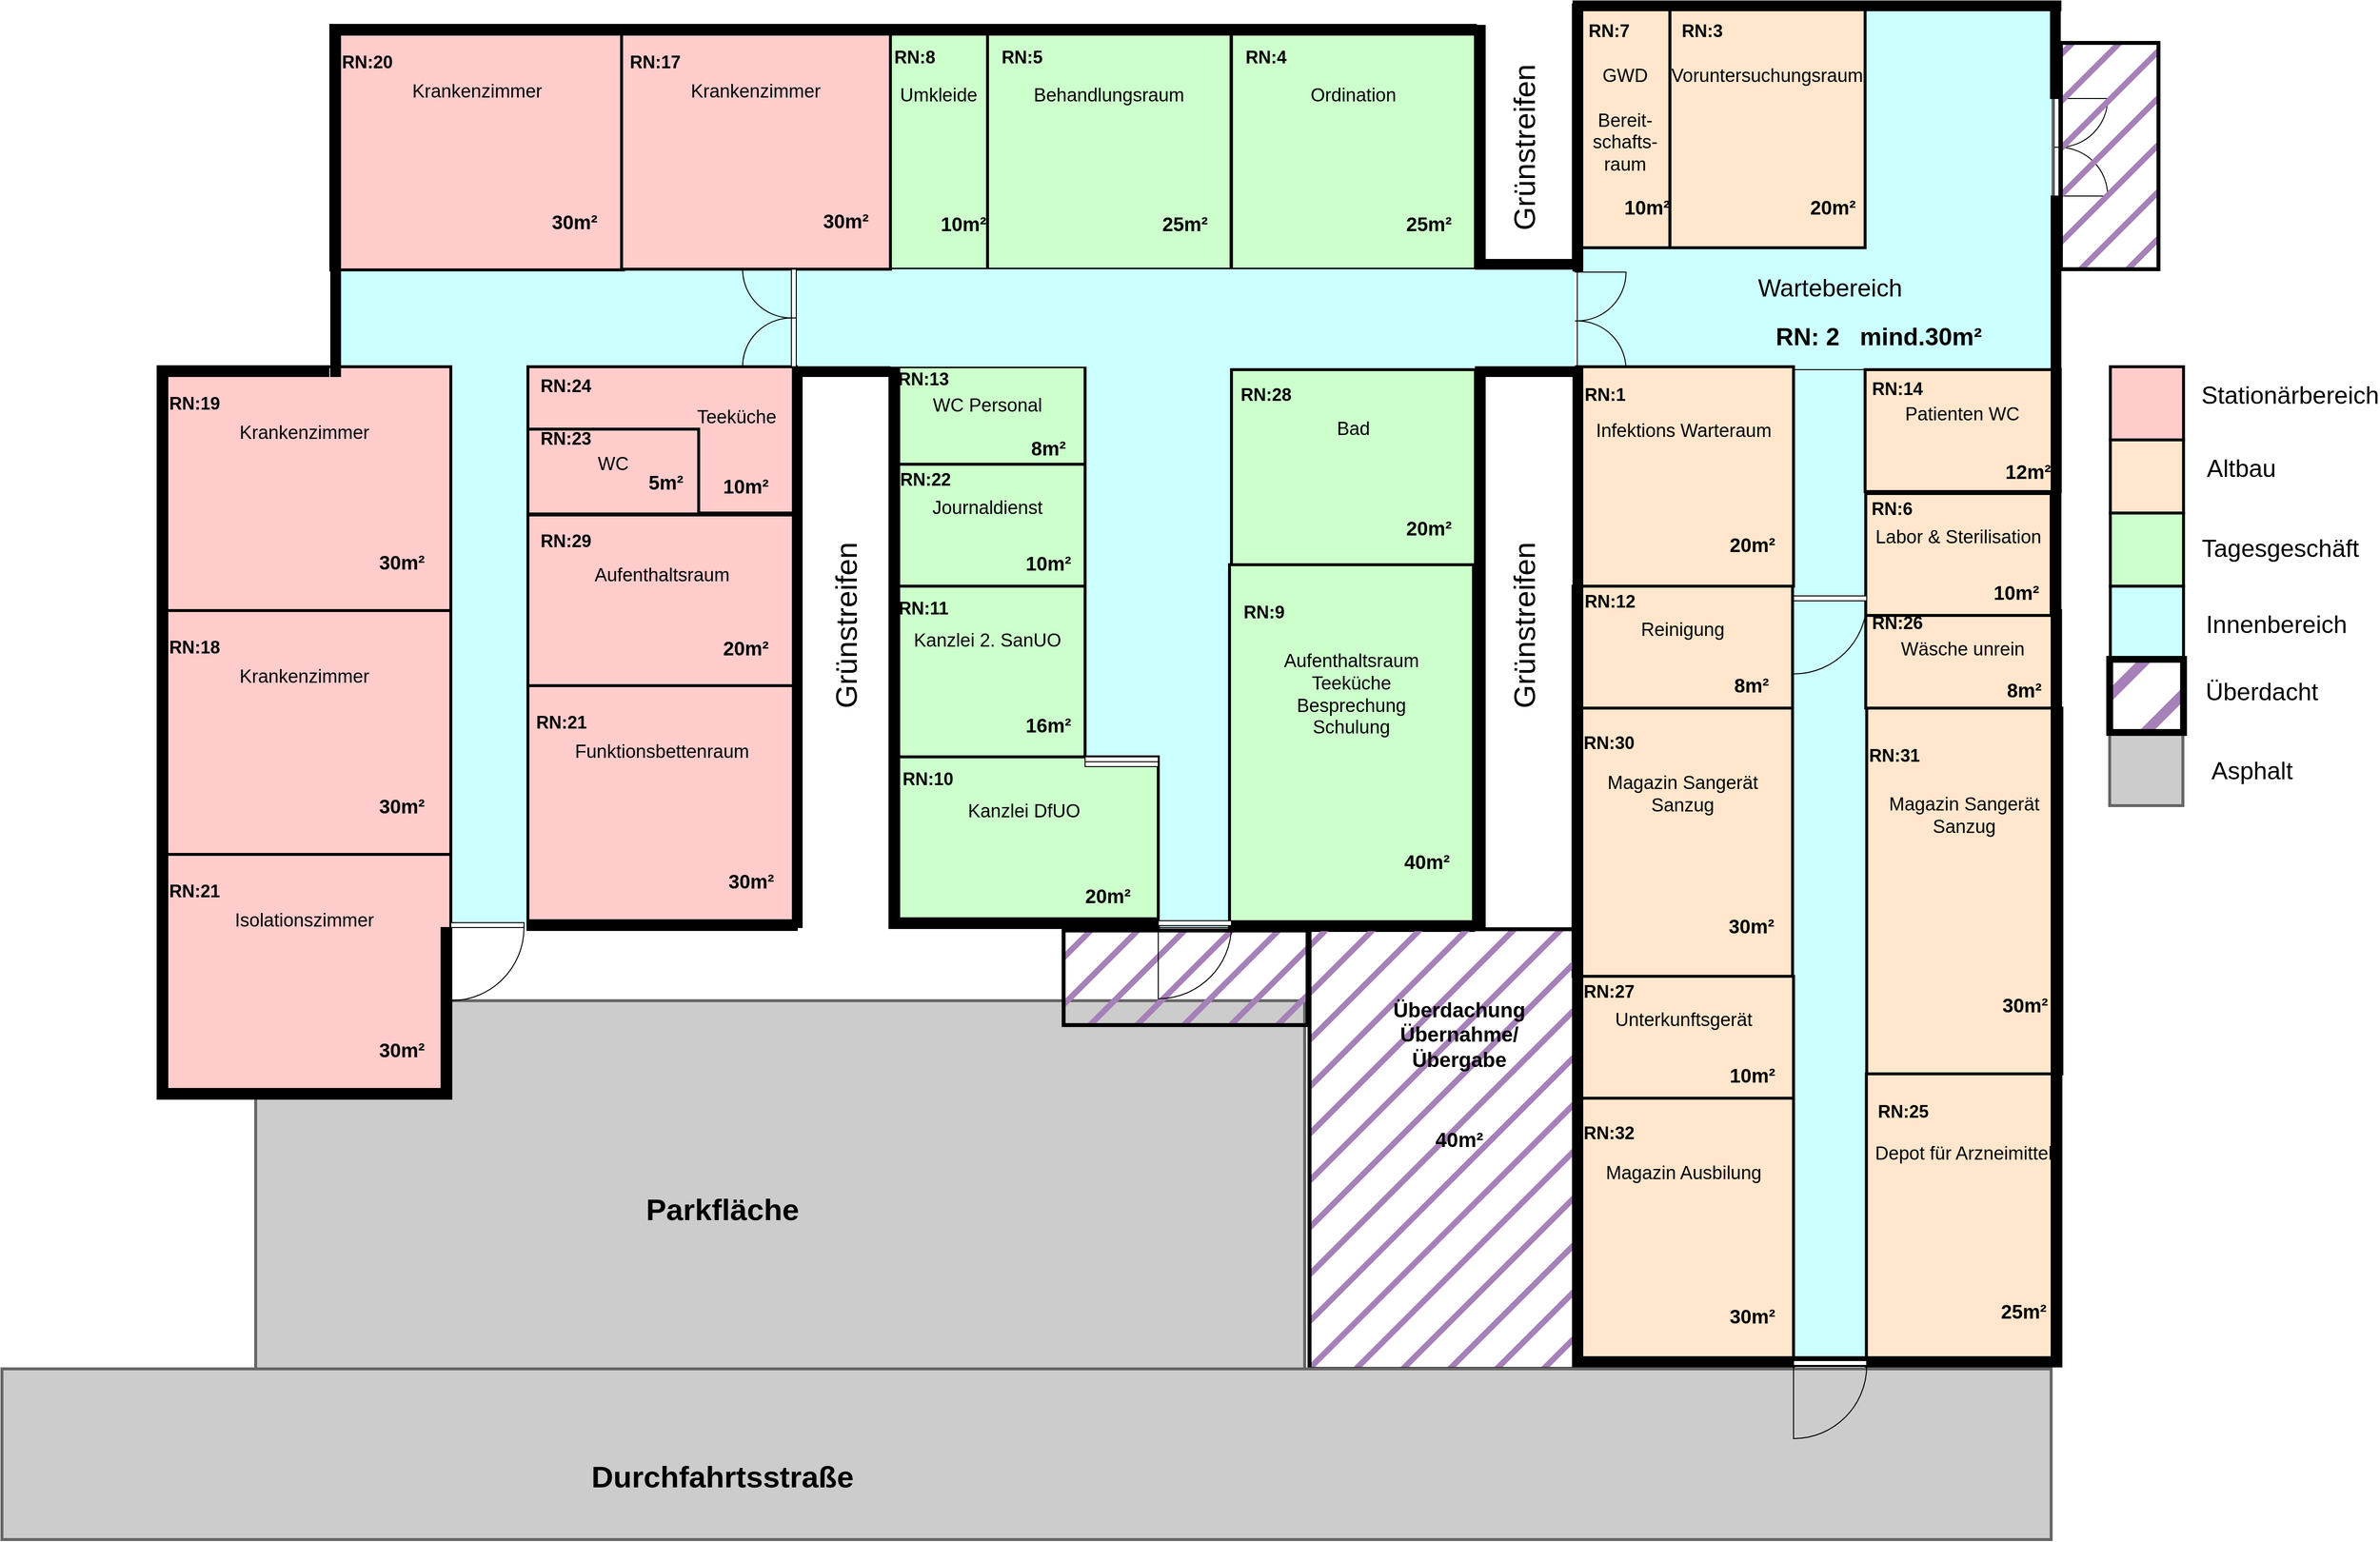 <mxfile version="20.5.3" type="github">
  <diagram name="Page-1" id="38b20595-45e3-9b7f-d5ca-b57f44c5b66d">
    <mxGraphModel dx="6863" dy="3057" grid="1" gridSize="25" guides="1" tooltips="1" connect="1" arrows="1" fold="1" page="1" pageScale="1" pageWidth="1654" pageHeight="1169" math="0" shadow="0">
      <root>
        <mxCell id="0" />
        <mxCell id="1" parent="0" />
        <mxCell id="mDWxeIjekYNaCKePWrCF-5" value="" style="rounded=0;whiteSpace=wrap;html=1;fillColor=#CCFFFF;" vertex="1" parent="1">
          <mxGeometry x="-1298" y="-75" width="600" height="925" as="geometry" />
        </mxCell>
        <mxCell id="mDWxeIjekYNaCKePWrCF-4" value="" style="rounded=0;whiteSpace=wrap;html=1;fillColor=#CCFFFF;strokeColor=none;" vertex="1" parent="1">
          <mxGeometry x="-1873" y="-75" width="473" height="925" as="geometry" />
        </mxCell>
        <mxCell id="mDWxeIjekYNaCKePWrCF-3" value="" style="rounded=0;whiteSpace=wrap;html=1;fillColor=#CCFFFF;strokeColor=none;" vertex="1" parent="1">
          <mxGeometry x="-599" y="275" width="500" height="1020.46" as="geometry" />
        </mxCell>
        <mxCell id="RjAbN3yXcOrOpelT3g5U-35" value="" style="group" parent="1" vertex="1" connectable="0">
          <mxGeometry x="-600.66" y="-97" width="500" height="375" as="geometry" />
        </mxCell>
        <mxCell id="kaSYq1DVyaRBqUA8F0u4-3" value="" style="group" parent="RjAbN3yXcOrOpelT3g5U-35" vertex="1" connectable="0">
          <mxGeometry width="492" height="375" as="geometry" />
        </mxCell>
        <mxCell id="RjAbN3yXcOrOpelT3g5U-33" value="" style="rounded=0;whiteSpace=wrap;html=1;fillStyle=solid;fillColor=#CCFFFF;gradientColor=none;" parent="kaSYq1DVyaRBqUA8F0u4-3" vertex="1">
          <mxGeometry width="492" height="375" as="geometry" />
        </mxCell>
        <mxCell id="RjAbN3yXcOrOpelT3g5U-34" value="Wartebereich" style="text;html=1;strokeColor=none;fillColor=none;align=center;verticalAlign=middle;whiteSpace=wrap;rounded=0;fillStyle=solid;fontSize=25;" parent="kaSYq1DVyaRBqUA8F0u4-3" vertex="1">
          <mxGeometry x="142.66" y="275" width="242.66" height="30" as="geometry" />
        </mxCell>
        <mxCell id="kaSYq1DVyaRBqUA8F0u4-2" value="RN: 2&amp;nbsp;&amp;nbsp; mind.30m²" style="text;html=1;strokeColor=none;fillColor=none;align=center;verticalAlign=middle;whiteSpace=wrap;rounded=0;fillStyle=solid;fontSize=25;fontStyle=1" parent="kaSYq1DVyaRBqUA8F0u4-3" vertex="1">
          <mxGeometry x="192.66" y="325" width="242.66" height="30" as="geometry" />
        </mxCell>
        <mxCell id="kaSYq1DVyaRBqUA8F0u4-20" value="" style="group" parent="kaSYq1DVyaRBqUA8F0u4-3" vertex="1" connectable="0">
          <mxGeometry x="7.34" width="92.66" height="250" as="geometry" />
        </mxCell>
        <mxCell id="m7lqvvpAXxHi6y3gCFo6-2" value="" style="rounded=0;whiteSpace=wrap;html=1;fillStyle=auto;strokeWidth=3;fillColor=#ffe6cc;strokeColor=#030303;container=0;" parent="kaSYq1DVyaRBqUA8F0u4-20" vertex="1">
          <mxGeometry width="92.66" height="250" as="geometry" />
        </mxCell>
        <mxCell id="RjAbN3yXcOrOpelT3g5U-36" value="" style="group" parent="kaSYq1DVyaRBqUA8F0u4-20" vertex="1" connectable="0">
          <mxGeometry width="92.66" height="250" as="geometry" />
        </mxCell>
        <mxCell id="m7lqvvpAXxHi6y3gCFo6-3" value="&lt;div&gt;GWD&lt;/div&gt;&lt;div&gt;&lt;br&gt;&lt;/div&gt;&lt;div&gt;Bereit-&lt;/div&gt;&lt;div&gt;schafts-&lt;/div&gt;&lt;div&gt;raum&lt;br&gt;&lt;/div&gt;" style="text;html=1;strokeColor=none;fillColor=none;align=center;verticalAlign=top;whiteSpace=wrap;rounded=0;fillStyle=auto;strokeWidth=3;fontSize=19;container=0;" parent="RjAbN3yXcOrOpelT3g5U-36" vertex="1">
          <mxGeometry y="55.556" width="92.66" height="138.889" as="geometry" />
        </mxCell>
        <mxCell id="m7lqvvpAXxHi6y3gCFo6-4" value="RN:7" style="text;html=1;strokeColor=none;fillColor=none;align=center;verticalAlign=middle;whiteSpace=wrap;rounded=0;fillStyle=auto;strokeWidth=3;fontSize=18;fontStyle=1;container=0;" parent="RjAbN3yXcOrOpelT3g5U-36" vertex="1">
          <mxGeometry x="7.413" width="46.33" height="55.556" as="geometry" />
        </mxCell>
        <mxCell id="m7lqvvpAXxHi6y3gCFo6-5" value="10m²" style="text;html=1;strokeColor=none;fillColor=none;align=center;verticalAlign=middle;whiteSpace=wrap;rounded=0;fillStyle=auto;strokeWidth=3;fontSize=20;fontStyle=1;container=0;" parent="RjAbN3yXcOrOpelT3g5U-36" vertex="1">
          <mxGeometry x="46.33" y="166.667" width="46.33" height="83.333" as="geometry" />
        </mxCell>
        <mxCell id="kaSYq1DVyaRBqUA8F0u4-64" value="" style="verticalLabelPosition=bottom;html=1;verticalAlign=top;align=center;shape=mxgraph.floorplan.doorDouble;aspect=fixed;rotation=-90;" parent="kaSYq1DVyaRBqUA8F0u4-3" vertex="1">
          <mxGeometry x="-25" y="300" width="100" height="50" as="geometry" />
        </mxCell>
        <mxCell id="u3zWE18VJpoSn7ixeQs8-63" value="" style="group" parent="1" vertex="1" connectable="0">
          <mxGeometry x="-500.66" y="-97" width="200" height="250" as="geometry" />
        </mxCell>
        <mxCell id="u3zWE18VJpoSn7ixeQs8-50" value="" style="rounded=0;whiteSpace=wrap;html=1;fillStyle=auto;strokeWidth=3;fillColor=#ffe6cc;strokeColor=#030303;container=0;" parent="u3zWE18VJpoSn7ixeQs8-63" vertex="1">
          <mxGeometry width="200" height="250" as="geometry" />
        </mxCell>
        <mxCell id="u3zWE18VJpoSn7ixeQs8-51" value="&lt;div style=&quot;font-size: 19px;&quot;&gt;Voruntersuchungsraum&lt;/div&gt;&lt;div style=&quot;font-size: 19px;&quot;&gt;&lt;br&gt;&lt;/div&gt;" style="text;html=1;strokeColor=none;fillColor=none;align=center;verticalAlign=top;whiteSpace=wrap;rounded=0;fillStyle=auto;strokeWidth=3;fontSize=19;container=0;" parent="u3zWE18VJpoSn7ixeQs8-63" vertex="1">
          <mxGeometry y="55.556" width="200" height="138.889" as="geometry" />
        </mxCell>
        <mxCell id="u3zWE18VJpoSn7ixeQs8-52" value="RN:3" style="text;html=1;strokeColor=none;fillColor=none;align=center;verticalAlign=middle;whiteSpace=wrap;rounded=0;fillStyle=auto;strokeWidth=3;fontSize=18;fontStyle=1;container=0;" parent="u3zWE18VJpoSn7ixeQs8-63" vertex="1">
          <mxGeometry width="66.667" height="55.556" as="geometry" />
        </mxCell>
        <mxCell id="u3zWE18VJpoSn7ixeQs8-54" value="20m²" style="text;html=1;strokeColor=none;fillColor=none;align=center;verticalAlign=middle;whiteSpace=wrap;rounded=0;fillStyle=auto;strokeWidth=3;fontSize=20;fontStyle=1;container=0;" parent="u3zWE18VJpoSn7ixeQs8-63" vertex="1">
          <mxGeometry x="133.333" y="166.667" width="66.667" height="83.333" as="geometry" />
        </mxCell>
        <mxCell id="kaSYq1DVyaRBqUA8F0u4-56" value="" style="rounded=0;whiteSpace=wrap;html=1;strokeWidth=3;fontSize=21;fillColor=#CCCCCC;fontColor=#333333;strokeColor=#666666;" parent="1" vertex="1">
          <mxGeometry x="-1950" y="925" width="1075" height="400" as="geometry" />
        </mxCell>
        <mxCell id="kaSYq1DVyaRBqUA8F0u4-21" value="" style="group" parent="1" vertex="1" connectable="0">
          <mxGeometry x="-300.66" y="278" width="200" height="125" as="geometry" />
        </mxCell>
        <mxCell id="kaSYq1DVyaRBqUA8F0u4-22" value="" style="rounded=0;whiteSpace=wrap;html=1;fillStyle=auto;strokeWidth=3;fillColor=#ffe6cc;strokeColor=#030303;container=0;" parent="kaSYq1DVyaRBqUA8F0u4-21" vertex="1">
          <mxGeometry width="200" height="125" as="geometry" />
        </mxCell>
        <mxCell id="kaSYq1DVyaRBqUA8F0u4-23" value="Patienten WC" style="text;html=1;strokeColor=none;fillColor=none;align=center;verticalAlign=top;whiteSpace=wrap;rounded=0;fillStyle=auto;strokeWidth=3;fontSize=19;container=0;" parent="kaSYq1DVyaRBqUA8F0u4-21" vertex="1">
          <mxGeometry y="27.778" width="200" height="69.444" as="geometry" />
        </mxCell>
        <mxCell id="kaSYq1DVyaRBqUA8F0u4-24" value="RN:14" style="text;html=1;strokeColor=none;fillColor=none;align=center;verticalAlign=middle;whiteSpace=wrap;rounded=0;fillStyle=auto;strokeWidth=3;fontSize=18;fontStyle=1;container=0;" parent="kaSYq1DVyaRBqUA8F0u4-21" vertex="1">
          <mxGeometry y="6" width="66.667" height="27.778" as="geometry" />
        </mxCell>
        <mxCell id="kaSYq1DVyaRBqUA8F0u4-25" value="12m²" style="text;html=1;strokeColor=none;fillColor=none;align=center;verticalAlign=middle;whiteSpace=wrap;rounded=0;fillStyle=auto;strokeWidth=3;fontSize=20;fontStyle=1;container=0;" parent="kaSYq1DVyaRBqUA8F0u4-21" vertex="1">
          <mxGeometry x="133.333" y="83.333" width="66.667" height="41.667" as="geometry" />
        </mxCell>
        <mxCell id="QElfXkJachdiM2EICLBZ-1" value="" style="group" parent="1" vertex="1" connectable="0">
          <mxGeometry x="-300" y="525" width="199.67" height="100" as="geometry" />
        </mxCell>
        <mxCell id="QElfXkJachdiM2EICLBZ-2" value="" style="rounded=0;whiteSpace=wrap;html=1;fillStyle=auto;strokeWidth=3;fillColor=#ffe6cc;strokeColor=#030303;container=0;" parent="QElfXkJachdiM2EICLBZ-1" vertex="1">
          <mxGeometry width="199.67" height="100" as="geometry" />
        </mxCell>
        <mxCell id="QElfXkJachdiM2EICLBZ-3" value="Wäsche unrein" style="text;html=1;strokeColor=none;fillColor=none;align=center;verticalAlign=top;whiteSpace=wrap;rounded=0;fillStyle=auto;strokeWidth=3;fontSize=19;container=0;" parent="QElfXkJachdiM2EICLBZ-1" vertex="1">
          <mxGeometry y="21.53" width="199.341" height="55" as="geometry" />
        </mxCell>
        <mxCell id="QElfXkJachdiM2EICLBZ-4" value="RN:26" style="text;html=1;strokeColor=none;fillColor=none;align=center;verticalAlign=middle;whiteSpace=wrap;rounded=0;fillStyle=auto;strokeWidth=3;fontSize=18;fontStyle=1;container=0;" parent="QElfXkJachdiM2EICLBZ-1" vertex="1">
          <mxGeometry x="3.55" width="56.906" height="26" as="geometry" />
        </mxCell>
        <mxCell id="QElfXkJachdiM2EICLBZ-5" value="8m²" style="text;html=1;strokeColor=none;fillColor=none;align=center;verticalAlign=middle;whiteSpace=wrap;rounded=0;fillStyle=auto;strokeWidth=3;fontSize=20;fontStyle=1;container=0;" parent="QElfXkJachdiM2EICLBZ-1" vertex="1">
          <mxGeometry x="124.794" y="62" width="74.547" height="38" as="geometry" />
        </mxCell>
        <mxCell id="kaSYq1DVyaRBqUA8F0u4-6" value="" style="group" parent="1" vertex="1" connectable="0">
          <mxGeometry x="-599" y="275" width="225" height="225" as="geometry" />
        </mxCell>
        <mxCell id="m7lqvvpAXxHi6y3gCFo6-7" value="" style="rounded=0;whiteSpace=wrap;html=1;fillStyle=auto;strokeWidth=3;fillColor=#ffe6cc;strokeColor=#030303;container=0;" parent="kaSYq1DVyaRBqUA8F0u4-6" vertex="1">
          <mxGeometry width="225" height="225" as="geometry" />
        </mxCell>
        <mxCell id="m7lqvvpAXxHi6y3gCFo6-8" value="Infektions Warteraum" style="text;html=1;strokeColor=none;fillColor=none;align=center;verticalAlign=top;whiteSpace=wrap;rounded=0;fillStyle=auto;strokeWidth=3;fontSize=19;container=0;" parent="kaSYq1DVyaRBqUA8F0u4-6" vertex="1">
          <mxGeometry x="0.37" y="48.442" width="224.63" height="123.75" as="geometry" />
        </mxCell>
        <mxCell id="m7lqvvpAXxHi6y3gCFo6-9" value="RN:1" style="text;html=1;strokeColor=none;fillColor=none;align=center;verticalAlign=middle;whiteSpace=wrap;rounded=0;fillStyle=auto;strokeWidth=3;fontSize=18;fontStyle=1;container=0;" parent="kaSYq1DVyaRBqUA8F0u4-6" vertex="1">
          <mxGeometry x="0.37" width="64.125" height="58.5" as="geometry" />
        </mxCell>
        <mxCell id="m7lqvvpAXxHi6y3gCFo6-10" value="20m²" style="text;html=1;strokeColor=none;fillColor=none;align=center;verticalAlign=middle;whiteSpace=wrap;rounded=0;fillStyle=auto;strokeWidth=3;fontSize=20;fontStyle=1;container=0;" parent="kaSYq1DVyaRBqUA8F0u4-6" vertex="1">
          <mxGeometry x="140.995" y="139.5" width="84.004" height="85.5" as="geometry" />
        </mxCell>
        <mxCell id="m7lqvvpAXxHi6y3gCFo6-11" value="" style="group" parent="1" vertex="1" connectable="0">
          <mxGeometry x="-300" y="405" width="190" height="125" as="geometry" />
        </mxCell>
        <mxCell id="m7lqvvpAXxHi6y3gCFo6-12" value="" style="rounded=0;whiteSpace=wrap;html=1;fillStyle=auto;strokeWidth=3;fillColor=#ffe6cc;strokeColor=#030303;container=0;" parent="m7lqvvpAXxHi6y3gCFo6-11" vertex="1">
          <mxGeometry width="190.0" height="125" as="geometry" />
        </mxCell>
        <mxCell id="m7lqvvpAXxHi6y3gCFo6-13" value="Labor &amp;amp; Sterilisation" style="text;html=1;strokeColor=none;fillColor=none;align=center;verticalAlign=top;whiteSpace=wrap;rounded=0;fillStyle=auto;strokeWidth=3;fontSize=19;container=0;" parent="m7lqvvpAXxHi6y3gCFo6-11" vertex="1">
          <mxGeometry y="26.913" width="189.687" height="68.75" as="geometry" />
        </mxCell>
        <mxCell id="m7lqvvpAXxHi6y3gCFo6-14" value="RN:6" style="text;html=1;strokeColor=none;fillColor=none;align=center;verticalAlign=middle;whiteSpace=wrap;rounded=0;fillStyle=auto;strokeWidth=3;fontSize=18;fontStyle=1;container=0;" parent="m7lqvvpAXxHi6y3gCFo6-11" vertex="1">
          <mxGeometry width="54.15" height="32.5" as="geometry" />
        </mxCell>
        <mxCell id="m7lqvvpAXxHi6y3gCFo6-15" value="10m²" style="text;html=1;strokeColor=none;fillColor=none;align=center;verticalAlign=middle;whiteSpace=wrap;rounded=0;fillStyle=auto;strokeWidth=3;fontSize=20;fontStyle=1;container=0;" parent="m7lqvvpAXxHi6y3gCFo6-11" vertex="1">
          <mxGeometry x="118.75" y="77.5" width="70.936" height="47.5" as="geometry" />
        </mxCell>
        <mxCell id="m7lqvvpAXxHi6y3gCFo6-16" value="" style="group" parent="1" vertex="1" connectable="0">
          <mxGeometry x="-1200" y="-75" width="249.59" height="250" as="geometry" />
        </mxCell>
        <mxCell id="m7lqvvpAXxHi6y3gCFo6-17" value="" style="rounded=0;whiteSpace=wrap;html=1;fillStyle=auto;strokeWidth=3;fillColor=#CCFFCC;strokeColor=#030303;container=0;" parent="m7lqvvpAXxHi6y3gCFo6-16" vertex="1">
          <mxGeometry width="249.59" height="250" as="geometry" />
        </mxCell>
        <mxCell id="m7lqvvpAXxHi6y3gCFo6-18" value="&lt;div style=&quot;font-size: 19px;&quot;&gt;Behandlungsraum&lt;/div&gt;&lt;div style=&quot;font-size: 19px;&quot;&gt;&lt;br&gt;&lt;/div&gt;" style="text;html=1;strokeColor=none;fillColor=none;align=center;verticalAlign=top;whiteSpace=wrap;rounded=0;fillStyle=auto;strokeWidth=3;fontSize=19;container=0;" parent="m7lqvvpAXxHi6y3gCFo6-16" vertex="1">
          <mxGeometry y="53.825" width="249.179" height="137.5" as="geometry" />
        </mxCell>
        <mxCell id="m7lqvvpAXxHi6y3gCFo6-19" value="&lt;div&gt;RN:5&lt;/div&gt;" style="text;html=1;strokeColor=none;fillColor=none;align=center;verticalAlign=middle;whiteSpace=wrap;rounded=0;fillStyle=auto;strokeWidth=3;fontSize=18;fontStyle=1;container=0;" parent="m7lqvvpAXxHi6y3gCFo6-16" vertex="1">
          <mxGeometry width="71.133" height="65" as="geometry" />
        </mxCell>
        <mxCell id="m7lqvvpAXxHi6y3gCFo6-20" value="25m²" style="text;html=1;strokeColor=none;fillColor=none;align=center;verticalAlign=middle;whiteSpace=wrap;rounded=0;fillStyle=auto;strokeWidth=3;fontSize=20;fontStyle=1;container=0;" parent="m7lqvvpAXxHi6y3gCFo6-16" vertex="1">
          <mxGeometry x="155.994" y="155" width="93.184" height="95.0" as="geometry" />
        </mxCell>
        <mxCell id="m7lqvvpAXxHi6y3gCFo6-23" value="" style="group" parent="1" vertex="1" connectable="0">
          <mxGeometry x="-952" y="478" width="250" height="375" as="geometry" />
        </mxCell>
        <mxCell id="m7lqvvpAXxHi6y3gCFo6-24" value="" style="rounded=0;whiteSpace=wrap;html=1;fillStyle=auto;strokeWidth=3;fillColor=#CCFFCC;strokeColor=#030303;container=0;" parent="m7lqvvpAXxHi6y3gCFo6-23" vertex="1">
          <mxGeometry width="250" height="375.0" as="geometry" />
        </mxCell>
        <mxCell id="m7lqvvpAXxHi6y3gCFo6-25" value="&lt;div&gt;Aufenthaltsraum&lt;/div&gt;&lt;div&gt;Teeküche&lt;/div&gt;&lt;div&gt;Besprechung&lt;/div&gt;&lt;div&gt;Schulung&lt;br&gt;&lt;/div&gt;" style="text;html=1;strokeColor=none;fillColor=none;align=center;verticalAlign=top;whiteSpace=wrap;rounded=0;fillStyle=auto;strokeWidth=3;fontSize=19;container=0;" parent="m7lqvvpAXxHi6y3gCFo6-23" vertex="1">
          <mxGeometry y="80.738" width="249.588" height="206.25" as="geometry" />
        </mxCell>
        <mxCell id="m7lqvvpAXxHi6y3gCFo6-26" value="RN:9" style="text;html=1;strokeColor=none;fillColor=none;align=center;verticalAlign=middle;whiteSpace=wrap;rounded=0;fillStyle=auto;strokeWidth=3;fontSize=18;fontStyle=1;container=0;" parent="m7lqvvpAXxHi6y3gCFo6-23" vertex="1">
          <mxGeometry width="71.25" height="97.5" as="geometry" />
        </mxCell>
        <mxCell id="m7lqvvpAXxHi6y3gCFo6-27" value="40m²" style="text;html=1;strokeColor=none;fillColor=none;align=center;verticalAlign=middle;whiteSpace=wrap;rounded=0;fillStyle=auto;strokeWidth=3;fontSize=20;fontStyle=1;container=0;" parent="m7lqvvpAXxHi6y3gCFo6-23" vertex="1">
          <mxGeometry x="156.25" y="232.5" width="93.337" height="142.5" as="geometry" />
        </mxCell>
        <mxCell id="m7lqvvpAXxHi6y3gCFo6-28" value="" style="group" parent="1" vertex="1" connectable="0">
          <mxGeometry x="-950" y="-75" width="250" height="250" as="geometry" />
        </mxCell>
        <mxCell id="m7lqvvpAXxHi6y3gCFo6-29" value="" style="rounded=0;whiteSpace=wrap;html=1;fillStyle=auto;strokeWidth=3;fillColor=#CCFFCC;strokeColor=#030303;container=0;" parent="m7lqvvpAXxHi6y3gCFo6-28" vertex="1">
          <mxGeometry width="250" height="250" as="geometry" />
        </mxCell>
        <mxCell id="m7lqvvpAXxHi6y3gCFo6-30" value="Ordination" style="text;html=1;strokeColor=none;fillColor=none;align=center;verticalAlign=top;whiteSpace=wrap;rounded=0;fillStyle=auto;strokeWidth=3;fontSize=19;container=0;" parent="m7lqvvpAXxHi6y3gCFo6-28" vertex="1">
          <mxGeometry y="53.825" width="249.588" height="137.5" as="geometry" />
        </mxCell>
        <mxCell id="m7lqvvpAXxHi6y3gCFo6-31" value="&lt;div&gt;RN:4&lt;/div&gt;" style="text;html=1;strokeColor=none;fillColor=none;align=center;verticalAlign=middle;whiteSpace=wrap;rounded=0;fillStyle=auto;strokeWidth=3;fontSize=18;fontStyle=1;container=0;" parent="m7lqvvpAXxHi6y3gCFo6-28" vertex="1">
          <mxGeometry width="71.25" height="65.0" as="geometry" />
        </mxCell>
        <mxCell id="m7lqvvpAXxHi6y3gCFo6-32" value="25m²" style="text;html=1;strokeColor=none;fillColor=none;align=center;verticalAlign=middle;whiteSpace=wrap;rounded=0;fillStyle=auto;strokeWidth=3;fontSize=20;fontStyle=1;container=0;" parent="m7lqvvpAXxHi6y3gCFo6-28" vertex="1">
          <mxGeometry x="156.25" y="155.0" width="93.337" height="95.0" as="geometry" />
        </mxCell>
        <mxCell id="m7lqvvpAXxHi6y3gCFo6-34" value="" style="group" parent="1" vertex="1" connectable="0">
          <mxGeometry x="-950" y="278" width="250" height="200" as="geometry" />
        </mxCell>
        <mxCell id="m7lqvvpAXxHi6y3gCFo6-35" value="" style="rounded=0;whiteSpace=wrap;html=1;fillStyle=auto;strokeWidth=3;fillColor=#CCFFCC;strokeColor=#030303;container=0;" parent="m7lqvvpAXxHi6y3gCFo6-34" vertex="1">
          <mxGeometry width="250" height="200" as="geometry" />
        </mxCell>
        <mxCell id="m7lqvvpAXxHi6y3gCFo6-36" value="Bad" style="text;html=1;strokeColor=none;fillColor=none;align=center;verticalAlign=top;whiteSpace=wrap;rounded=0;fillStyle=auto;strokeWidth=3;fontSize=19;container=0;" parent="m7lqvvpAXxHi6y3gCFo6-34" vertex="1">
          <mxGeometry y="43.06" width="249.588" height="110" as="geometry" />
        </mxCell>
        <mxCell id="m7lqvvpAXxHi6y3gCFo6-37" value="RN:28" style="text;html=1;strokeColor=none;fillColor=none;align=center;verticalAlign=middle;whiteSpace=wrap;rounded=0;fillStyle=auto;strokeWidth=3;fontSize=18;fontStyle=1;container=0;" parent="m7lqvvpAXxHi6y3gCFo6-34" vertex="1">
          <mxGeometry width="71.25" height="52" as="geometry" />
        </mxCell>
        <mxCell id="m7lqvvpAXxHi6y3gCFo6-38" value="20m²" style="text;html=1;strokeColor=none;fillColor=none;align=center;verticalAlign=middle;whiteSpace=wrap;rounded=0;fillStyle=auto;strokeWidth=3;fontSize=20;fontStyle=1;container=0;" parent="m7lqvvpAXxHi6y3gCFo6-34" vertex="1">
          <mxGeometry x="156.25" y="124" width="93.338" height="76" as="geometry" />
        </mxCell>
        <mxCell id="m7lqvvpAXxHi6y3gCFo6-39" value="" style="group;fillColor=none;" parent="1" vertex="1" connectable="0">
          <mxGeometry x="-1300" y="275" width="200" height="103" as="geometry" />
        </mxCell>
        <mxCell id="m7lqvvpAXxHi6y3gCFo6-40" value="" style="rounded=0;whiteSpace=wrap;html=1;fillStyle=auto;strokeWidth=3;fillColor=#CCFFCC;strokeColor=#030303;container=0;" parent="m7lqvvpAXxHi6y3gCFo6-39" vertex="1">
          <mxGeometry width="200" height="103" as="geometry" />
        </mxCell>
        <mxCell id="m7lqvvpAXxHi6y3gCFo6-41" value="WC Personal" style="text;html=1;strokeColor=none;fillColor=none;align=center;verticalAlign=top;whiteSpace=wrap;rounded=0;fillStyle=auto;strokeWidth=3;fontSize=19;container=0;" parent="m7lqvvpAXxHi6y3gCFo6-39" vertex="1">
          <mxGeometry y="22.176" width="199.671" height="56.65" as="geometry" />
        </mxCell>
        <mxCell id="m7lqvvpAXxHi6y3gCFo6-42" value="RN:13" style="text;html=1;strokeColor=none;fillColor=none;align=center;verticalAlign=middle;whiteSpace=wrap;rounded=0;fillStyle=auto;strokeWidth=3;fontSize=18;fontStyle=1;container=0;" parent="m7lqvvpAXxHi6y3gCFo6-39" vertex="1">
          <mxGeometry x="6" width="57" height="26.78" as="geometry" />
        </mxCell>
        <mxCell id="m7lqvvpAXxHi6y3gCFo6-43" value="8m²" style="text;html=1;strokeColor=none;fillColor=none;align=center;verticalAlign=middle;whiteSpace=wrap;rounded=0;fillStyle=auto;strokeWidth=3;fontSize=20;fontStyle=1;container=0;" parent="m7lqvvpAXxHi6y3gCFo6-39" vertex="1">
          <mxGeometry x="125" y="63.86" width="74.67" height="39.14" as="geometry" />
        </mxCell>
        <mxCell id="m7lqvvpAXxHi6y3gCFo6-45" value="" style="group" parent="1" vertex="1" connectable="0">
          <mxGeometry x="-1300" y="-75" width="100" height="250" as="geometry" />
        </mxCell>
        <mxCell id="m7lqvvpAXxHi6y3gCFo6-46" value="" style="rounded=0;whiteSpace=wrap;html=1;fillStyle=auto;strokeWidth=3;fillColor=#CCFFCC;strokeColor=#030303;container=0;" parent="m7lqvvpAXxHi6y3gCFo6-45" vertex="1">
          <mxGeometry width="100" height="250" as="geometry" />
        </mxCell>
        <mxCell id="m7lqvvpAXxHi6y3gCFo6-47" value="Umkleide" style="text;html=1;strokeColor=none;fillColor=none;align=center;verticalAlign=top;whiteSpace=wrap;rounded=0;fillStyle=auto;strokeWidth=3;fontSize=19;container=0;" parent="m7lqvvpAXxHi6y3gCFo6-45" vertex="1">
          <mxGeometry y="53.825" width="99.835" height="137.5" as="geometry" />
        </mxCell>
        <mxCell id="m7lqvvpAXxHi6y3gCFo6-48" value="RN:8" style="text;html=1;strokeColor=none;fillColor=none;align=center;verticalAlign=middle;whiteSpace=wrap;rounded=0;fillStyle=auto;strokeWidth=3;fontSize=18;fontStyle=1;container=0;" parent="m7lqvvpAXxHi6y3gCFo6-45" vertex="1">
          <mxGeometry x="11" width="28.5" height="65.0" as="geometry" />
        </mxCell>
        <mxCell id="m7lqvvpAXxHi6y3gCFo6-49" value="&lt;div&gt;10m²&lt;/div&gt;" style="text;html=1;strokeColor=none;fillColor=none;align=center;verticalAlign=middle;whiteSpace=wrap;rounded=0;fillStyle=auto;strokeWidth=3;fontSize=20;fontStyle=1;container=0;" parent="m7lqvvpAXxHi6y3gCFo6-45" vertex="1">
          <mxGeometry x="56.5" y="155.0" width="37.335" height="95.0" as="geometry" />
        </mxCell>
        <mxCell id="m7lqvvpAXxHi6y3gCFo6-50" value="" style="group" parent="1" vertex="1" connectable="0">
          <mxGeometry x="-1300" y="500" width="200" height="175" as="geometry" />
        </mxCell>
        <mxCell id="m7lqvvpAXxHi6y3gCFo6-51" value="" style="rounded=0;whiteSpace=wrap;html=1;fillStyle=auto;strokeWidth=3;fillColor=#CCFFCC;strokeColor=#030303;container=0;" parent="m7lqvvpAXxHi6y3gCFo6-50" vertex="1">
          <mxGeometry width="200" height="175" as="geometry" />
        </mxCell>
        <mxCell id="m7lqvvpAXxHi6y3gCFo6-52" value="Kanzlei 2. SanUO" style="text;html=1;strokeColor=none;fillColor=none;align=center;verticalAlign=top;whiteSpace=wrap;rounded=0;fillStyle=auto;strokeWidth=3;fontSize=19;container=0;" parent="m7lqvvpAXxHi6y3gCFo6-50" vertex="1">
          <mxGeometry y="37.678" width="199.671" height="96.25" as="geometry" />
        </mxCell>
        <mxCell id="m7lqvvpAXxHi6y3gCFo6-53" value="RN:11" style="text;html=1;strokeColor=none;fillColor=none;align=center;verticalAlign=middle;whiteSpace=wrap;rounded=0;fillStyle=auto;strokeWidth=3;fontSize=18;fontStyle=1;container=0;" parent="m7lqvvpAXxHi6y3gCFo6-50" vertex="1">
          <mxGeometry x="6" width="57" height="45.5" as="geometry" />
        </mxCell>
        <mxCell id="m7lqvvpAXxHi6y3gCFo6-54" value="16m²" style="text;html=1;strokeColor=none;fillColor=none;align=center;verticalAlign=middle;whiteSpace=wrap;rounded=0;fillStyle=auto;strokeWidth=3;fontSize=20;fontStyle=1;container=0;" parent="m7lqvvpAXxHi6y3gCFo6-50" vertex="1">
          <mxGeometry x="125" y="108.5" width="74.67" height="66.5" as="geometry" />
        </mxCell>
        <mxCell id="m7lqvvpAXxHi6y3gCFo6-60" value="" style="group" parent="1" vertex="1" connectable="0">
          <mxGeometry x="-1300" y="375" width="200" height="125" as="geometry" />
        </mxCell>
        <mxCell id="m7lqvvpAXxHi6y3gCFo6-61" value="" style="rounded=0;whiteSpace=wrap;html=1;fillStyle=auto;strokeWidth=3;fillColor=#CCFFCC;strokeColor=#030303;container=0;" parent="m7lqvvpAXxHi6y3gCFo6-60" vertex="1">
          <mxGeometry width="200" height="125" as="geometry" />
        </mxCell>
        <mxCell id="m7lqvvpAXxHi6y3gCFo6-62" value="Journaldienst" style="text;html=1;strokeColor=none;fillColor=none;align=center;verticalAlign=top;whiteSpace=wrap;rounded=0;fillStyle=auto;strokeWidth=3;fontSize=19;container=0;" parent="m7lqvvpAXxHi6y3gCFo6-60" vertex="1">
          <mxGeometry y="26.913" width="199.671" height="68.75" as="geometry" />
        </mxCell>
        <mxCell id="m7lqvvpAXxHi6y3gCFo6-63" value="RN:22" style="text;html=1;strokeColor=none;fillColor=none;align=center;verticalAlign=middle;whiteSpace=wrap;rounded=0;fillStyle=auto;strokeWidth=3;fontSize=18;fontStyle=1;container=0;" parent="m7lqvvpAXxHi6y3gCFo6-60" vertex="1">
          <mxGeometry x="8" width="57" height="32.5" as="geometry" />
        </mxCell>
        <mxCell id="m7lqvvpAXxHi6y3gCFo6-64" value="10m²" style="text;html=1;strokeColor=none;fillColor=none;align=center;verticalAlign=middle;whiteSpace=wrap;rounded=0;fillStyle=auto;strokeWidth=3;fontSize=20;fontStyle=1;container=0;" parent="m7lqvvpAXxHi6y3gCFo6-60" vertex="1">
          <mxGeometry x="125" y="77.5" width="74.67" height="47.5" as="geometry" />
        </mxCell>
        <mxCell id="m7lqvvpAXxHi6y3gCFo6-55" value="" style="group" parent="1" vertex="1" connectable="0">
          <mxGeometry x="-1300" y="675" width="300" height="175" as="geometry" />
        </mxCell>
        <mxCell id="m7lqvvpAXxHi6y3gCFo6-56" value="" style="rounded=0;whiteSpace=wrap;html=1;fillStyle=auto;strokeWidth=3;fillColor=#CCFFCC;strokeColor=#030303;container=0;" parent="m7lqvvpAXxHi6y3gCFo6-55" vertex="1">
          <mxGeometry width="275" height="175" as="geometry" />
        </mxCell>
        <mxCell id="m7lqvvpAXxHi6y3gCFo6-57" value="Kanzlei DfUO" style="text;html=1;strokeColor=none;fillColor=none;align=center;verticalAlign=top;whiteSpace=wrap;rounded=0;fillStyle=auto;strokeWidth=3;fontSize=19;container=0;" parent="m7lqvvpAXxHi6y3gCFo6-55" vertex="1">
          <mxGeometry y="37.678" width="274.547" height="96.25" as="geometry" />
        </mxCell>
        <mxCell id="m7lqvvpAXxHi6y3gCFo6-58" value="RN:10" style="text;html=1;strokeColor=none;fillColor=none;align=center;verticalAlign=middle;whiteSpace=wrap;rounded=0;fillStyle=auto;strokeWidth=3;fontSize=18;fontStyle=1;container=0;" parent="m7lqvvpAXxHi6y3gCFo6-55" vertex="1">
          <mxGeometry width="78.375" height="45.5" as="geometry" />
        </mxCell>
        <mxCell id="m7lqvvpAXxHi6y3gCFo6-59" value="20m²" style="text;html=1;strokeColor=none;fillColor=none;align=center;verticalAlign=middle;whiteSpace=wrap;rounded=0;fillStyle=auto;strokeWidth=3;fontSize=20;fontStyle=1;container=0;" parent="m7lqvvpAXxHi6y3gCFo6-55" vertex="1">
          <mxGeometry x="171.875" y="108.5" width="102.671" height="66.5" as="geometry" />
        </mxCell>
        <mxCell id="RjAbN3yXcOrOpelT3g5U-20" value="" style="verticalLabelPosition=bottom;html=1;verticalAlign=top;align=center;shape=mxgraph.floorplan.window;" parent="m7lqvvpAXxHi6y3gCFo6-55" vertex="1">
          <mxGeometry x="200" width="75" height="10" as="geometry" />
        </mxCell>
        <mxCell id="IZH4j_DPwdmTfaHy2hBq-5" value="" style="verticalLabelPosition=bottom;html=1;verticalAlign=top;align=center;shape=mxgraph.floorplan.wallCorner;fillColor=strokeColor;direction=north" parent="m7lqvvpAXxHi6y3gCFo6-55" vertex="1">
          <mxGeometry y="-400" width="275" height="575" as="geometry" />
        </mxCell>
        <mxCell id="QElfXkJachdiM2EICLBZ-6" value="" style="group" parent="1" vertex="1" connectable="0">
          <mxGeometry x="-599" y="900" width="225" height="125" as="geometry" />
        </mxCell>
        <mxCell id="QElfXkJachdiM2EICLBZ-7" value="" style="rounded=0;whiteSpace=wrap;html=1;fillStyle=auto;strokeWidth=3;fillColor=#ffe6cc;strokeColor=#030303;container=0;" parent="QElfXkJachdiM2EICLBZ-6" vertex="1">
          <mxGeometry width="225" height="125" as="geometry" />
        </mxCell>
        <mxCell id="QElfXkJachdiM2EICLBZ-8" value="Unterkunftsgerät" style="text;html=1;strokeColor=none;fillColor=none;align=center;verticalAlign=top;whiteSpace=wrap;rounded=0;fillStyle=auto;strokeWidth=3;fontSize=19;container=0;" parent="QElfXkJachdiM2EICLBZ-6" vertex="1">
          <mxGeometry y="26.913" width="224.63" height="68.75" as="geometry" />
        </mxCell>
        <mxCell id="QElfXkJachdiM2EICLBZ-9" value="RN:27" style="text;html=1;strokeColor=none;fillColor=none;align=center;verticalAlign=middle;whiteSpace=wrap;rounded=0;fillStyle=auto;strokeWidth=3;fontSize=18;fontStyle=1;container=0;" parent="QElfXkJachdiM2EICLBZ-6" vertex="1">
          <mxGeometry x="4" width="64.125" height="32.5" as="geometry" />
        </mxCell>
        <mxCell id="QElfXkJachdiM2EICLBZ-10" value="10m²" style="text;html=1;strokeColor=none;fillColor=none;align=center;verticalAlign=middle;whiteSpace=wrap;rounded=0;fillStyle=auto;strokeWidth=3;fontSize=20;fontStyle=1;container=0;" parent="QElfXkJachdiM2EICLBZ-6" vertex="1">
          <mxGeometry x="140.625" y="77.5" width="84.004" height="47.5" as="geometry" />
        </mxCell>
        <mxCell id="QElfXkJachdiM2EICLBZ-11" value="" style="group" parent="1" vertex="1" connectable="0">
          <mxGeometry x="-599" y="1025" width="500" height="275" as="geometry" />
        </mxCell>
        <mxCell id="QElfXkJachdiM2EICLBZ-12" value="" style="rounded=0;whiteSpace=wrap;html=1;fillStyle=auto;strokeWidth=3;fillColor=#ffe6cc;strokeColor=#030303;container=0;" parent="QElfXkJachdiM2EICLBZ-11" vertex="1">
          <mxGeometry width="225" height="275" as="geometry" />
        </mxCell>
        <mxCell id="QElfXkJachdiM2EICLBZ-13" value="Magazin Ausbilung" style="text;html=1;strokeColor=none;fillColor=none;align=center;verticalAlign=top;whiteSpace=wrap;rounded=0;fillStyle=auto;strokeWidth=3;fontSize=19;container=0;" parent="QElfXkJachdiM2EICLBZ-11" vertex="1">
          <mxGeometry y="59.208" width="224.63" height="151.25" as="geometry" />
        </mxCell>
        <mxCell id="QElfXkJachdiM2EICLBZ-14" value="RN:32" style="text;html=1;strokeColor=none;fillColor=none;align=center;verticalAlign=middle;whiteSpace=wrap;rounded=0;fillStyle=auto;strokeWidth=3;fontSize=18;fontStyle=1;container=0;" parent="QElfXkJachdiM2EICLBZ-11" vertex="1">
          <mxGeometry x="4" width="64.125" height="71.5" as="geometry" />
        </mxCell>
        <mxCell id="QElfXkJachdiM2EICLBZ-15" value="30m²" style="text;html=1;strokeColor=none;fillColor=none;align=center;verticalAlign=middle;whiteSpace=wrap;rounded=0;fillStyle=auto;strokeWidth=3;fontSize=20;fontStyle=1;container=0;" parent="QElfXkJachdiM2EICLBZ-11" vertex="1">
          <mxGeometry x="140.625" y="170.5" width="84.004" height="104.5" as="geometry" />
        </mxCell>
        <mxCell id="Mdi7qmPaL45vFRjn11RK-1" value="" style="group" parent="1" vertex="1" connectable="0">
          <mxGeometry x="-600" y="500" width="225" height="125" as="geometry" />
        </mxCell>
        <mxCell id="Mdi7qmPaL45vFRjn11RK-2" value="" style="rounded=0;whiteSpace=wrap;html=1;fillStyle=auto;strokeWidth=3;fillColor=#ffe6cc;strokeColor=#030303;container=0;" parent="Mdi7qmPaL45vFRjn11RK-1" vertex="1">
          <mxGeometry width="225.0" height="125" as="geometry" />
        </mxCell>
        <mxCell id="Mdi7qmPaL45vFRjn11RK-3" value="Reinigung" style="text;html=1;strokeColor=none;fillColor=none;align=center;verticalAlign=top;whiteSpace=wrap;rounded=0;fillStyle=auto;strokeWidth=3;fontSize=19;container=0;" parent="Mdi7qmPaL45vFRjn11RK-1" vertex="1">
          <mxGeometry y="26.913" width="224.63" height="68.75" as="geometry" />
        </mxCell>
        <mxCell id="Mdi7qmPaL45vFRjn11RK-4" value="RN:12" style="text;html=1;strokeColor=none;fillColor=none;align=center;verticalAlign=middle;whiteSpace=wrap;rounded=0;fillStyle=auto;strokeWidth=3;fontSize=18;fontStyle=1;container=0;" parent="Mdi7qmPaL45vFRjn11RK-1" vertex="1">
          <mxGeometry x="6" width="64.125" height="32.5" as="geometry" />
        </mxCell>
        <mxCell id="Mdi7qmPaL45vFRjn11RK-5" value="8m²" style="text;html=1;strokeColor=none;fillColor=none;align=center;verticalAlign=middle;whiteSpace=wrap;rounded=0;fillStyle=auto;strokeWidth=3;fontSize=20;fontStyle=1;container=0;" parent="Mdi7qmPaL45vFRjn11RK-1" vertex="1">
          <mxGeometry x="140.625" y="77.5" width="84.004" height="47.5" as="geometry" />
        </mxCell>
        <mxCell id="Mdi7qmPaL45vFRjn11RK-6" value="" style="group" parent="1" vertex="1" connectable="0">
          <mxGeometry x="-600" y="625" width="225" height="275" as="geometry" />
        </mxCell>
        <mxCell id="Mdi7qmPaL45vFRjn11RK-7" value="" style="rounded=0;whiteSpace=wrap;html=1;fillStyle=auto;strokeWidth=3;fillColor=#ffe6cc;strokeColor=#030303;container=0;" parent="Mdi7qmPaL45vFRjn11RK-6" vertex="1">
          <mxGeometry width="225.0" height="275" as="geometry" />
        </mxCell>
        <mxCell id="Mdi7qmPaL45vFRjn11RK-8" value="Magazin Sangerät&lt;br&gt;Sanzug" style="text;html=1;strokeColor=none;fillColor=none;align=center;verticalAlign=top;whiteSpace=wrap;rounded=0;fillStyle=auto;strokeWidth=3;fontSize=19;container=0;" parent="Mdi7qmPaL45vFRjn11RK-6" vertex="1">
          <mxGeometry y="59.208" width="224.63" height="151.25" as="geometry" />
        </mxCell>
        <mxCell id="Mdi7qmPaL45vFRjn11RK-9" value="RN:30" style="text;html=1;strokeColor=none;fillColor=none;align=center;verticalAlign=middle;whiteSpace=wrap;rounded=0;fillStyle=auto;strokeWidth=3;fontSize=18;fontStyle=1;container=0;" parent="Mdi7qmPaL45vFRjn11RK-6" vertex="1">
          <mxGeometry x="5" width="64.125" height="71.5" as="geometry" />
        </mxCell>
        <mxCell id="Mdi7qmPaL45vFRjn11RK-10" value="30m²" style="text;html=1;strokeColor=none;fillColor=none;align=center;verticalAlign=middle;whiteSpace=wrap;rounded=0;fillStyle=auto;strokeWidth=3;fontSize=20;fontStyle=1;container=0;" parent="Mdi7qmPaL45vFRjn11RK-6" vertex="1">
          <mxGeometry x="140.625" y="170.5" width="84.004" height="104.5" as="geometry" />
        </mxCell>
        <mxCell id="Mdi7qmPaL45vFRjn11RK-11" value="" style="group" parent="1" vertex="1" connectable="0">
          <mxGeometry x="-299" y="625" width="200" height="375" as="geometry" />
        </mxCell>
        <mxCell id="Mdi7qmPaL45vFRjn11RK-12" value="" style="rounded=0;whiteSpace=wrap;html=1;fillStyle=auto;strokeWidth=3;fillColor=#ffe6cc;strokeColor=#030303;container=0;" parent="Mdi7qmPaL45vFRjn11RK-11" vertex="1">
          <mxGeometry width="200" height="375" as="geometry" />
        </mxCell>
        <mxCell id="Mdi7qmPaL45vFRjn11RK-13" value="Magazin Sangerät&lt;br&gt;Sanzug" style="text;html=1;strokeColor=none;fillColor=none;align=center;verticalAlign=top;whiteSpace=wrap;rounded=0;fillStyle=auto;strokeWidth=3;fontSize=19;container=0;" parent="Mdi7qmPaL45vFRjn11RK-11" vertex="1">
          <mxGeometry y="80.738" width="199.671" height="206.25" as="geometry" />
        </mxCell>
        <mxCell id="Mdi7qmPaL45vFRjn11RK-14" value="RN:31" style="text;html=1;strokeColor=none;fillColor=none;align=center;verticalAlign=middle;whiteSpace=wrap;rounded=0;fillStyle=auto;strokeWidth=3;fontSize=18;fontStyle=1;container=0;" parent="Mdi7qmPaL45vFRjn11RK-11" vertex="1">
          <mxGeometry width="57" height="97.5" as="geometry" />
        </mxCell>
        <mxCell id="Mdi7qmPaL45vFRjn11RK-15" value="30m²" style="text;html=1;strokeColor=none;fillColor=none;align=center;verticalAlign=middle;whiteSpace=wrap;rounded=0;fillStyle=auto;strokeWidth=3;fontSize=20;fontStyle=1;container=0;" parent="Mdi7qmPaL45vFRjn11RK-11" vertex="1">
          <mxGeometry x="125" y="232.5" width="74.67" height="142.5" as="geometry" />
        </mxCell>
        <mxCell id="Mdi7qmPaL45vFRjn11RK-16" value="" style="group" parent="1" vertex="1" connectable="0">
          <mxGeometry x="-299.34" y="1000" width="199.34" height="302.5" as="geometry" />
        </mxCell>
        <mxCell id="Mdi7qmPaL45vFRjn11RK-17" value="" style="rounded=0;whiteSpace=wrap;html=1;fillStyle=auto;strokeWidth=3;fillColor=#ffe6cc;strokeColor=#030303;container=0;" parent="Mdi7qmPaL45vFRjn11RK-16" vertex="1">
          <mxGeometry width="199.34" height="299.505" as="geometry" />
        </mxCell>
        <mxCell id="Mdi7qmPaL45vFRjn11RK-18" value="Depot für Arzneimittel" style="text;html=1;strokeColor=none;fillColor=none;align=center;verticalAlign=top;whiteSpace=wrap;rounded=0;fillStyle=auto;strokeWidth=3;fontSize=19;container=0;" parent="Mdi7qmPaL45vFRjn11RK-16" vertex="1">
          <mxGeometry y="64.483" width="199.012" height="164.728" as="geometry" />
        </mxCell>
        <mxCell id="Mdi7qmPaL45vFRjn11RK-19" value="RN:25" style="text;html=1;strokeColor=none;fillColor=none;align=center;verticalAlign=middle;whiteSpace=wrap;rounded=0;fillStyle=auto;strokeWidth=3;fontSize=18;fontStyle=1;container=0;" parent="Mdi7qmPaL45vFRjn11RK-16" vertex="1">
          <mxGeometry width="75" height="77.871" as="geometry" />
        </mxCell>
        <mxCell id="Mdi7qmPaL45vFRjn11RK-20" value="25m²" style="text;html=1;strokeColor=none;fillColor=none;align=center;verticalAlign=middle;whiteSpace=wrap;rounded=0;fillStyle=auto;strokeWidth=3;fontSize=20;fontStyle=1;container=0;" parent="Mdi7qmPaL45vFRjn11RK-16" vertex="1">
          <mxGeometry x="124.588" y="185.693" width="74.424" height="113.812" as="geometry" />
        </mxCell>
        <mxCell id="RjAbN3yXcOrOpelT3g5U-18" value="" style="verticalLabelPosition=bottom;html=1;verticalAlign=top;align=center;shape=mxgraph.floorplan.wall;fillColor=strokeColor;direction=south;" parent="Mdi7qmPaL45vFRjn11RK-16" vertex="1">
          <mxGeometry x="200" y="179.703" height="119.802" as="geometry" />
        </mxCell>
        <mxCell id="RjAbN3yXcOrOpelT3g5U-4" value="" style="group" parent="1" vertex="1" connectable="0">
          <mxGeometry x="-2050" y="775" width="300" height="250" as="geometry" />
        </mxCell>
        <mxCell id="kLAfsLhZ7NUl52Y6dNVA-22" value="" style="rounded=0;whiteSpace=wrap;html=1;fillStyle=auto;strokeWidth=3;fillColor=#FFCCCC;strokeColor=#030303;container=0;" parent="RjAbN3yXcOrOpelT3g5U-4" vertex="1">
          <mxGeometry width="300" height="250" as="geometry" />
        </mxCell>
        <mxCell id="kLAfsLhZ7NUl52Y6dNVA-23" value="Isolationszimmer" style="text;html=1;strokeColor=none;fillColor=none;align=center;verticalAlign=top;whiteSpace=wrap;rounded=0;fillStyle=auto;strokeWidth=3;fontSize=19;container=0;" parent="RjAbN3yXcOrOpelT3g5U-4" vertex="1">
          <mxGeometry y="50" width="300" height="150" as="geometry" />
        </mxCell>
        <mxCell id="kLAfsLhZ7NUl52Y6dNVA-24" value="RN:21" style="text;html=1;strokeColor=none;fillColor=none;align=center;verticalAlign=middle;whiteSpace=wrap;rounded=0;fillStyle=auto;strokeWidth=3;fontSize=18;fontStyle=1;container=0;" parent="RjAbN3yXcOrOpelT3g5U-4" vertex="1">
          <mxGeometry width="75" height="75" as="geometry" />
        </mxCell>
        <mxCell id="kLAfsLhZ7NUl52Y6dNVA-25" value="30m²" style="text;html=1;strokeColor=none;fillColor=none;align=center;verticalAlign=middle;whiteSpace=wrap;rounded=0;fillStyle=auto;strokeWidth=3;fontSize=20;fontStyle=1;container=0;" parent="RjAbN3yXcOrOpelT3g5U-4" vertex="1">
          <mxGeometry x="200" y="150" width="100" height="100" as="geometry" />
        </mxCell>
        <mxCell id="RjAbN3yXcOrOpelT3g5U-28" value="" style="verticalLabelPosition=bottom;html=1;verticalAlign=top;align=center;shape=mxgraph.floorplan.wallCorner;fillColor=strokeColor;direction=west" parent="RjAbN3yXcOrOpelT3g5U-4" vertex="1">
          <mxGeometry y="75" width="300" height="175" as="geometry" />
        </mxCell>
        <mxCell id="RjAbN3yXcOrOpelT3g5U-5" value="" style="group" parent="1" vertex="1" connectable="0">
          <mxGeometry x="-2050" y="275" width="300" height="250" as="geometry" />
        </mxCell>
        <mxCell id="kLAfsLhZ7NUl52Y6dNVA-7" value="" style="rounded=0;whiteSpace=wrap;html=1;fillStyle=auto;strokeWidth=3;fillColor=#FFCCCC;strokeColor=#030303;container=0;" parent="RjAbN3yXcOrOpelT3g5U-5" vertex="1">
          <mxGeometry width="300" height="250" as="geometry" />
        </mxCell>
        <mxCell id="kLAfsLhZ7NUl52Y6dNVA-8" value="Krankenzimmer" style="text;html=1;strokeColor=none;fillColor=none;align=center;verticalAlign=top;whiteSpace=wrap;rounded=0;fillStyle=auto;strokeWidth=3;fontSize=19;container=0;" parent="RjAbN3yXcOrOpelT3g5U-5" vertex="1">
          <mxGeometry y="50" width="300" height="150" as="geometry" />
        </mxCell>
        <mxCell id="kLAfsLhZ7NUl52Y6dNVA-9" value="RN:19" style="text;html=1;strokeColor=none;fillColor=none;align=center;verticalAlign=middle;whiteSpace=wrap;rounded=0;fillStyle=auto;strokeWidth=3;fontSize=18;fontStyle=1;container=0;" parent="RjAbN3yXcOrOpelT3g5U-5" vertex="1">
          <mxGeometry width="75" height="75" as="geometry" />
        </mxCell>
        <mxCell id="kLAfsLhZ7NUl52Y6dNVA-10" value="30m²" style="text;html=1;strokeColor=none;fillColor=none;align=center;verticalAlign=middle;whiteSpace=wrap;rounded=0;fillStyle=auto;strokeWidth=3;fontSize=20;fontStyle=1;container=0;" parent="RjAbN3yXcOrOpelT3g5U-5" vertex="1">
          <mxGeometry x="200" y="150" width="100" height="100" as="geometry" />
        </mxCell>
        <mxCell id="RjAbN3yXcOrOpelT3g5U-6" value="" style="group" parent="1" vertex="1" connectable="0">
          <mxGeometry x="-1873" y="-75" width="1275" height="925" as="geometry" />
        </mxCell>
        <mxCell id="mDWxeIjekYNaCKePWrCF-6" value="" style="rounded=0;whiteSpace=wrap;html=1;fillColor=#CCFFFF;strokeColor=none;" vertex="1" parent="RjAbN3yXcOrOpelT3g5U-6">
          <mxGeometry x="398" y="250" width="877" height="100" as="geometry" />
        </mxCell>
        <mxCell id="kLAfsLhZ7NUl52Y6dNVA-12" value="" style="rounded=0;whiteSpace=wrap;html=1;fillStyle=auto;strokeWidth=3;fillColor=#FFCCCC;strokeColor=#030303;container=0;" parent="RjAbN3yXcOrOpelT3g5U-6" vertex="1">
          <mxGeometry width="300" height="250.714" as="geometry" />
        </mxCell>
        <mxCell id="kLAfsLhZ7NUl52Y6dNVA-13" value="Krankenzimmer" style="text;html=1;strokeColor=none;fillColor=none;align=center;verticalAlign=top;whiteSpace=wrap;rounded=0;fillStyle=auto;strokeWidth=3;fontSize=19;container=0;" parent="RjAbN3yXcOrOpelT3g5U-6" vertex="1">
          <mxGeometry y="50.143" width="300" height="150.429" as="geometry" />
        </mxCell>
        <mxCell id="kLAfsLhZ7NUl52Y6dNVA-14" value="RN:20" style="text;html=1;strokeColor=none;fillColor=none;align=center;verticalAlign=middle;whiteSpace=wrap;rounded=0;fillStyle=auto;strokeWidth=3;fontSize=18;fontStyle=1;container=0;" parent="RjAbN3yXcOrOpelT3g5U-6" vertex="1">
          <mxGeometry width="75" height="75.214" as="geometry" />
        </mxCell>
        <mxCell id="kLAfsLhZ7NUl52Y6dNVA-15" value="30m²" style="text;html=1;strokeColor=none;fillColor=none;align=center;verticalAlign=middle;whiteSpace=wrap;rounded=0;fillStyle=auto;strokeWidth=3;fontSize=20;fontStyle=1;container=0;" parent="RjAbN3yXcOrOpelT3g5U-6" vertex="1">
          <mxGeometry x="200" y="150.429" width="100" height="100.286" as="geometry" />
        </mxCell>
        <mxCell id="IZH4j_DPwdmTfaHy2hBq-4" value="" style="verticalLabelPosition=bottom;html=1;verticalAlign=top;align=center;shape=mxgraph.floorplan.wallCorner;fillColor=strokeColor;" parent="RjAbN3yXcOrOpelT3g5U-6" vertex="1">
          <mxGeometry width="300" height="360.026" as="geometry" />
        </mxCell>
        <mxCell id="mDWxeIjekYNaCKePWrCF-7" value="Grünstreifen" style="text;html=1;strokeColor=none;fillColor=none;align=center;verticalAlign=middle;whiteSpace=wrap;rounded=0;strokeWidth=4;fontSize=31;rotation=-90;" vertex="1" parent="RjAbN3yXcOrOpelT3g5U-6">
          <mxGeometry x="498" y="600" width="60" height="30" as="geometry" />
        </mxCell>
        <mxCell id="RjAbN3yXcOrOpelT3g5U-7" value="" style="group" parent="1" vertex="1" connectable="0">
          <mxGeometry x="-1575" y="-75" width="275.49" height="250" as="geometry" />
        </mxCell>
        <mxCell id="kLAfsLhZ7NUl52Y6dNVA-2" value="" style="rounded=0;whiteSpace=wrap;html=1;fillStyle=auto;strokeWidth=3;fillColor=#FFCCCC;strokeColor=#030303;container=0;" parent="RjAbN3yXcOrOpelT3g5U-7" vertex="1">
          <mxGeometry width="275.49" height="250" as="geometry" />
        </mxCell>
        <mxCell id="kLAfsLhZ7NUl52Y6dNVA-3" value="Krankenzimmer" style="text;html=1;strokeColor=none;fillColor=none;align=center;verticalAlign=top;whiteSpace=wrap;rounded=0;fillStyle=auto;strokeWidth=3;fontSize=19;container=0;" parent="RjAbN3yXcOrOpelT3g5U-7" vertex="1">
          <mxGeometry y="50" width="275.49" height="150" as="geometry" />
        </mxCell>
        <mxCell id="kLAfsLhZ7NUl52Y6dNVA-4" value="RN:17" style="text;html=1;strokeColor=none;fillColor=none;align=center;verticalAlign=middle;whiteSpace=wrap;rounded=0;fillStyle=auto;strokeWidth=3;fontSize=18;fontStyle=1;container=0;" parent="RjAbN3yXcOrOpelT3g5U-7" vertex="1">
          <mxGeometry width="68.873" height="75" as="geometry" />
        </mxCell>
        <mxCell id="kLAfsLhZ7NUl52Y6dNVA-5" value="30m²" style="text;html=1;strokeColor=none;fillColor=none;align=center;verticalAlign=middle;whiteSpace=wrap;rounded=0;fillStyle=auto;strokeWidth=3;fontSize=20;fontStyle=1;container=0;" parent="RjAbN3yXcOrOpelT3g5U-7" vertex="1">
          <mxGeometry x="183.66" y="150" width="91.83" height="100" as="geometry" />
        </mxCell>
        <mxCell id="RjAbN3yXcOrOpelT3g5U-8" value="" style="group" parent="1" vertex="1" connectable="0">
          <mxGeometry x="-2050" y="525" width="300" height="250" as="geometry" />
        </mxCell>
        <mxCell id="RjAbN3yXcOrOpelT3g5U-9" value="" style="rounded=0;whiteSpace=wrap;html=1;fillStyle=auto;strokeWidth=3;fillColor=#FFCCCC;strokeColor=#030303;container=0;" parent="RjAbN3yXcOrOpelT3g5U-8" vertex="1">
          <mxGeometry width="300" height="250" as="geometry" />
        </mxCell>
        <mxCell id="RjAbN3yXcOrOpelT3g5U-10" value="Krankenzimmer" style="text;html=1;strokeColor=none;fillColor=none;align=center;verticalAlign=top;whiteSpace=wrap;rounded=0;fillStyle=auto;strokeWidth=3;fontSize=19;container=0;" parent="RjAbN3yXcOrOpelT3g5U-8" vertex="1">
          <mxGeometry y="50" width="300" height="150" as="geometry" />
        </mxCell>
        <mxCell id="RjAbN3yXcOrOpelT3g5U-11" value="RN:18" style="text;html=1;strokeColor=none;fillColor=none;align=center;verticalAlign=middle;whiteSpace=wrap;rounded=0;fillStyle=auto;strokeWidth=3;fontSize=18;fontStyle=1;container=0;" parent="RjAbN3yXcOrOpelT3g5U-8" vertex="1">
          <mxGeometry width="75" height="75" as="geometry" />
        </mxCell>
        <mxCell id="RjAbN3yXcOrOpelT3g5U-12" value="30m²" style="text;html=1;strokeColor=none;fillColor=none;align=center;verticalAlign=middle;whiteSpace=wrap;rounded=0;fillStyle=auto;strokeWidth=3;fontSize=20;fontStyle=1;container=0;" parent="RjAbN3yXcOrOpelT3g5U-8" vertex="1">
          <mxGeometry x="200" y="150" width="100" height="100" as="geometry" />
        </mxCell>
        <mxCell id="RjAbN3yXcOrOpelT3g5U-2" value="" style="group" parent="1" vertex="1" connectable="0">
          <mxGeometry x="-1671" y="275" width="275" height="150" as="geometry" />
        </mxCell>
        <mxCell id="kLAfsLhZ7NUl52Y6dNVA-32" value="" style="rounded=0;whiteSpace=wrap;html=1;fillStyle=auto;strokeWidth=3;fillColor=#FFCCCC;strokeColor=#030303;container=0;" parent="RjAbN3yXcOrOpelT3g5U-2" vertex="1">
          <mxGeometry width="275" height="150" as="geometry" />
        </mxCell>
        <mxCell id="kLAfsLhZ7NUl52Y6dNVA-33" value="Teeküche" style="text;html=1;strokeColor=none;fillColor=none;align=center;verticalAlign=top;whiteSpace=wrap;rounded=0;fillStyle=auto;strokeWidth=3;fontSize=19;container=0;" parent="RjAbN3yXcOrOpelT3g5U-2" vertex="1">
          <mxGeometry x="153.21" y="33.75" width="121.79" height="82.5" as="geometry" />
        </mxCell>
        <mxCell id="kLAfsLhZ7NUl52Y6dNVA-34" value="RN:24" style="text;html=1;strokeColor=none;fillColor=none;align=center;verticalAlign=middle;whiteSpace=wrap;rounded=0;fillStyle=auto;strokeWidth=3;fontSize=18;fontStyle=1;container=0;" parent="RjAbN3yXcOrOpelT3g5U-2" vertex="1">
          <mxGeometry width="78.375" height="39" as="geometry" />
        </mxCell>
        <mxCell id="kLAfsLhZ7NUl52Y6dNVA-35" value="10m²" style="text;html=1;strokeColor=none;fillColor=none;align=center;verticalAlign=middle;whiteSpace=wrap;rounded=0;fillStyle=auto;strokeWidth=3;fontSize=20;fontStyle=1;container=0;" parent="RjAbN3yXcOrOpelT3g5U-2" vertex="1">
          <mxGeometry x="171.875" y="93" width="102.671" height="57" as="geometry" />
        </mxCell>
        <mxCell id="kaSYq1DVyaRBqUA8F0u4-13" value="" style="group" parent="RjAbN3yXcOrOpelT3g5U-2" vertex="1" connectable="0">
          <mxGeometry y="64" width="175" height="80" as="geometry" />
        </mxCell>
        <mxCell id="kaSYq1DVyaRBqUA8F0u4-7" value="" style="group;fillColor=#A680B8;container=0;" parent="kaSYq1DVyaRBqUA8F0u4-13" vertex="1" connectable="0">
          <mxGeometry width="174.999" height="80.0" as="geometry" />
        </mxCell>
        <mxCell id="kaSYq1DVyaRBqUA8F0u4-8" value="" style="rounded=0;whiteSpace=wrap;html=1;fillStyle=auto;strokeWidth=3;fillColor=#FFCCCC;strokeColor=#030303;container=0;" parent="kaSYq1DVyaRBqUA8F0u4-13" vertex="1">
          <mxGeometry width="175" height="86.957" as="geometry" />
        </mxCell>
        <mxCell id="kaSYq1DVyaRBqUA8F0u4-9" value="WC" style="text;html=1;strokeColor=none;fillColor=none;align=center;verticalAlign=top;whiteSpace=wrap;rounded=0;fillStyle=auto;strokeWidth=3;fontSize=19;container=0;" parent="kaSYq1DVyaRBqUA8F0u4-13" vertex="1">
          <mxGeometry x="0.292" y="18.006" width="174.708" height="44.0" as="geometry" />
        </mxCell>
        <mxCell id="kaSYq1DVyaRBqUA8F0u4-10" value="RN:23" style="text;html=1;strokeColor=none;fillColor=none;align=center;verticalAlign=middle;whiteSpace=wrap;rounded=0;fillStyle=auto;strokeWidth=3;fontSize=18;fontStyle=1;container=0;" parent="kaSYq1DVyaRBqUA8F0u4-13" vertex="1">
          <mxGeometry x="14.463" width="49.875" height="20.8" as="geometry" />
        </mxCell>
        <mxCell id="kaSYq1DVyaRBqUA8F0u4-11" value="5m²" style="text;html=1;strokeColor=none;fillColor=none;align=center;verticalAlign=middle;whiteSpace=wrap;rounded=0;fillStyle=auto;strokeWidth=3;fontSize=20;fontStyle=1;container=0;" parent="kaSYq1DVyaRBqUA8F0u4-13" vertex="1">
          <mxGeometry x="109.374" y="39.165" width="65.336" height="30.4" as="geometry" />
        </mxCell>
        <mxCell id="RjAbN3yXcOrOpelT3g5U-3" value="FFss" style="group" parent="1" vertex="1" connectable="0">
          <mxGeometry x="-1671" y="602" width="275" height="250" as="geometry" />
        </mxCell>
        <mxCell id="Mdi7qmPaL45vFRjn11RK-23" value="" style="rounded=0;whiteSpace=wrap;html=1;fillStyle=auto;strokeWidth=3;fillColor=#FFCCCC;strokeColor=#030303;container=0;" parent="RjAbN3yXcOrOpelT3g5U-3" vertex="1">
          <mxGeometry width="275" height="250" as="geometry" />
        </mxCell>
        <mxCell id="Mdi7qmPaL45vFRjn11RK-24" value="Funktionsbettenraum" style="text;html=1;strokeColor=none;fillColor=none;align=center;verticalAlign=top;whiteSpace=wrap;rounded=0;fillStyle=auto;strokeWidth=3;fontSize=19;container=0;" parent="RjAbN3yXcOrOpelT3g5U-3" vertex="1">
          <mxGeometry y="50.0" width="275" height="150" as="geometry" />
        </mxCell>
        <mxCell id="Mdi7qmPaL45vFRjn11RK-25" value="RN:21" style="text;html=1;strokeColor=none;fillColor=none;align=center;verticalAlign=middle;whiteSpace=wrap;rounded=0;fillStyle=auto;strokeWidth=3;fontSize=18;fontStyle=1;container=0;" parent="RjAbN3yXcOrOpelT3g5U-3" vertex="1">
          <mxGeometry width="68.75" height="75" as="geometry" />
        </mxCell>
        <mxCell id="Mdi7qmPaL45vFRjn11RK-26" value="30m²" style="text;html=1;strokeColor=none;fillColor=none;align=center;verticalAlign=middle;whiteSpace=wrap;rounded=0;fillStyle=auto;strokeWidth=3;fontSize=20;fontStyle=1;container=0;" parent="RjAbN3yXcOrOpelT3g5U-3" vertex="1">
          <mxGeometry x="183.333" y="150" width="91.667" height="100.0" as="geometry" />
        </mxCell>
        <mxCell id="IZH4j_DPwdmTfaHy2hBq-7" value="" style="verticalLabelPosition=bottom;html=1;verticalAlign=top;align=center;shape=mxgraph.floorplan.wall;fillColor=strokeColor;" parent="RjAbN3yXcOrOpelT3g5U-3" vertex="1">
          <mxGeometry y="240" width="275" height="10" as="geometry" />
        </mxCell>
        <mxCell id="RjAbN3yXcOrOpelT3g5U-13" value="" style="group" parent="1" vertex="1" connectable="0">
          <mxGeometry x="-1671" y="427" width="275" height="175" as="geometry" />
        </mxCell>
        <mxCell id="kLAfsLhZ7NUl52Y6dNVA-27" value="" style="rounded=0;whiteSpace=wrap;html=1;fillStyle=auto;strokeWidth=3;fillColor=#FFCCCC;strokeColor=#030303;container=0;" parent="RjAbN3yXcOrOpelT3g5U-13" vertex="1">
          <mxGeometry width="275" height="175" as="geometry" />
        </mxCell>
        <mxCell id="kLAfsLhZ7NUl52Y6dNVA-28" value="Aufenthaltsraum" style="text;html=1;strokeColor=none;fillColor=none;align=center;verticalAlign=top;whiteSpace=wrap;rounded=0;fillStyle=auto;strokeWidth=3;fontSize=19;container=0;" parent="RjAbN3yXcOrOpelT3g5U-13" vertex="1">
          <mxGeometry y="43.96" width="274.55" height="81.04" as="geometry" />
        </mxCell>
        <mxCell id="kLAfsLhZ7NUl52Y6dNVA-29" value="RN:29" style="text;html=1;strokeColor=none;fillColor=none;align=center;verticalAlign=middle;whiteSpace=wrap;rounded=0;fillStyle=auto;strokeWidth=3;fontSize=18;fontStyle=1;container=0;" parent="RjAbN3yXcOrOpelT3g5U-13" vertex="1">
          <mxGeometry width="78.375" height="53.083" as="geometry" />
        </mxCell>
        <mxCell id="kLAfsLhZ7NUl52Y6dNVA-30" value="20m²" style="text;html=1;strokeColor=none;fillColor=none;align=center;verticalAlign=middle;whiteSpace=wrap;rounded=0;fillStyle=auto;strokeWidth=3;fontSize=20;fontStyle=1;container=0;" parent="RjAbN3yXcOrOpelT3g5U-13" vertex="1">
          <mxGeometry x="171.875" y="97.417" width="102.671" height="77.583" as="geometry" />
        </mxCell>
        <mxCell id="RjAbN3yXcOrOpelT3g5U-14" value="" style="verticalLabelPosition=bottom;html=1;verticalAlign=top;align=center;shape=mxgraph.floorplan.wallCorner;fillColor=strokeColor;" parent="1" vertex="1">
          <mxGeometry x="-600" y="-100" width="500" height="277" as="geometry" />
        </mxCell>
        <mxCell id="RjAbN3yXcOrOpelT3g5U-15" value="" style="verticalLabelPosition=bottom;html=1;verticalAlign=top;align=center;shape=mxgraph.floorplan.doorDouble;aspect=fixed;rotation=-90;" parent="1" vertex="1">
          <mxGeometry x="-132" y="25" width="100" height="50" as="geometry" />
        </mxCell>
        <mxCell id="RjAbN3yXcOrOpelT3g5U-16" value="" style="verticalLabelPosition=bottom;html=1;verticalAlign=top;align=center;shape=mxgraph.floorplan.wall;fillColor=strokeColor;direction=south;" parent="1" vertex="1">
          <mxGeometry x="-110.66" y="-100" width="10" height="100" as="geometry" />
        </mxCell>
        <mxCell id="RjAbN3yXcOrOpelT3g5U-17" value="" style="verticalLabelPosition=bottom;html=1;verticalAlign=top;align=center;shape=mxgraph.floorplan.wallCorner;fillColor=strokeColor;direction=north" parent="1" vertex="1">
          <mxGeometry x="-600" y="275" width="500" height="1025" as="geometry" />
        </mxCell>
        <mxCell id="RjAbN3yXcOrOpelT3g5U-19" value="" style="verticalLabelPosition=bottom;html=1;verticalAlign=top;align=center;shape=mxgraph.floorplan.wall;fillColor=strokeColor;direction=south;" parent="1" vertex="1">
          <mxGeometry x="-110" y="100" width="10" height="1200" as="geometry" />
        </mxCell>
        <mxCell id="RjAbN3yXcOrOpelT3g5U-21" value="" style="verticalLabelPosition=bottom;html=1;verticalAlign=top;align=center;shape=mxgraph.floorplan.wallCorner;fillColor=strokeColor;direction=north" parent="1" vertex="1">
          <mxGeometry x="-700" y="-75" width="100" height="250" as="geometry" />
        </mxCell>
        <mxCell id="RjAbN3yXcOrOpelT3g5U-24" value="" style="verticalLabelPosition=bottom;html=1;verticalAlign=top;align=center;shape=mxgraph.floorplan.wallCorner;fillColor=strokeColor;" parent="1" vertex="1">
          <mxGeometry x="-700" y="275" width="100" height="575" as="geometry" />
        </mxCell>
        <mxCell id="RjAbN3yXcOrOpelT3g5U-26" value="" style="verticalLabelPosition=bottom;html=1;verticalAlign=top;align=center;shape=mxgraph.floorplan.wall;fillColor=strokeColor;" parent="1" vertex="1">
          <mxGeometry x="-952" y="843" width="250" height="10" as="geometry" />
        </mxCell>
        <mxCell id="RjAbN3yXcOrOpelT3g5U-29" value="" style="verticalLabelPosition=bottom;html=1;verticalAlign=top;align=center;shape=mxgraph.floorplan.doorDouble;aspect=fixed;rotation=90;" parent="1" vertex="1">
          <mxGeometry x="-1471" y="200" width="100" height="50" as="geometry" />
        </mxCell>
        <mxCell id="RjAbN3yXcOrOpelT3g5U-30" value="" style="verticalLabelPosition=bottom;html=1;verticalAlign=top;align=center;shape=mxgraph.floorplan.wall;fillColor=strokeColor;" parent="1" vertex="1">
          <mxGeometry x="-1575" y="-75" width="875" height="10" as="geometry" />
        </mxCell>
        <mxCell id="kaSYq1DVyaRBqUA8F0u4-5" value="" style="verticalLabelPosition=bottom;html=1;verticalAlign=top;align=center;shape=mxgraph.floorplan.doorLeft;aspect=fixed;rotation=0;" parent="1" vertex="1">
          <mxGeometry x="-1750" y="845" width="75" height="75" as="geometry" />
        </mxCell>
        <mxCell id="kaSYq1DVyaRBqUA8F0u4-26" value="" style="rounded=0;whiteSpace=wrap;html=1;fillStyle=hatch;fontSize=25;fillColor=#A680B8;gradientColor=none;strokeWidth=4;" parent="1" vertex="1">
          <mxGeometry x="-1122" y="853" width="250" height="97" as="geometry" />
        </mxCell>
        <mxCell id="kaSYq1DVyaRBqUA8F0u4-29" value="" style="group" parent="1" vertex="1" connectable="0">
          <mxGeometry x="-1195" y="828" width="645" height="522" as="geometry" />
        </mxCell>
        <mxCell id="RjAbN3yXcOrOpelT3g5U-38" value="" style="rounded=0;whiteSpace=wrap;html=1;fillStyle=hatch;fontSize=25;fillColor=#A680B8;gradientColor=none;strokeWidth=4;container=0;" parent="kaSYq1DVyaRBqUA8F0u4-29" vertex="1">
          <mxGeometry x="325" y="23.727" width="271" height="450.818" as="geometry" />
        </mxCell>
        <mxCell id="RjAbN3yXcOrOpelT3g5U-39" value="&lt;div style=&quot;font-size: 21px;&quot;&gt;Überdachung&lt;/div&gt;&lt;div style=&quot;font-size: 21px;&quot;&gt;Übernahme/Übergabe&lt;br style=&quot;font-size: 21px;&quot;&gt;&lt;/div&gt;&lt;div style=&quot;font-size: 21px;&quot;&gt;&lt;br style=&quot;font-size: 21px;&quot;&gt;&lt;/div&gt;" style="text;html=1;strokeColor=none;fillColor=none;align=center;verticalAlign=middle;whiteSpace=wrap;rounded=0;fillStyle=hatch;strokeWidth=7;fontSize=21;fontStyle=1;container=0;" parent="kaSYq1DVyaRBqUA8F0u4-29" vertex="1">
          <mxGeometry x="425.001" y="118.64" width="106.974" height="51.518" as="geometry" />
        </mxCell>
        <mxCell id="kaSYq1DVyaRBqUA8F0u4-54" value="40m²" style="text;html=1;strokeColor=none;fillColor=none;align=center;verticalAlign=middle;whiteSpace=wrap;rounded=0;fillStyle=hatch;strokeWidth=7;fontSize=21;fontStyle=1;container=0;" parent="kaSYq1DVyaRBqUA8F0u4-29" vertex="1">
          <mxGeometry x="425.001" y="213.549" width="106.974" height="51.518" as="geometry" />
        </mxCell>
        <mxCell id="RjAbN3yXcOrOpelT3g5U-25" value="" style="verticalLabelPosition=bottom;html=1;verticalAlign=top;align=center;shape=mxgraph.floorplan.doorLeft;aspect=fixed;rotation=0;" parent="1" vertex="1">
          <mxGeometry x="-1025" y="843" width="75" height="75" as="geometry" />
        </mxCell>
        <mxCell id="kaSYq1DVyaRBqUA8F0u4-28" value="Parkfläche" style="text;html=1;strokeColor=none;fillColor=none;align=center;verticalAlign=middle;whiteSpace=wrap;rounded=0;fillStyle=hatch;strokeWidth=7;fontSize=31;fontStyle=1;container=0;" parent="1" vertex="1">
          <mxGeometry x="-1525.001" y="1111.859" width="106.974" height="54.282" as="geometry" />
        </mxCell>
        <mxCell id="kaSYq1DVyaRBqUA8F0u4-55" value="" style="rounded=0;whiteSpace=wrap;html=1;strokeWidth=3;fontSize=21;fillColor=#CCCCCC;fontColor=#333333;strokeColor=#666666;" parent="1" vertex="1">
          <mxGeometry x="-2210" y="1302.5" width="2100" height="175" as="geometry" />
        </mxCell>
        <mxCell id="kaSYq1DVyaRBqUA8F0u4-57" value="Durchfahrtsstraße" style="text;html=1;strokeColor=none;fillColor=none;align=center;verticalAlign=middle;whiteSpace=wrap;rounded=0;fillStyle=hatch;strokeWidth=7;fontSize=31;fontStyle=1;container=0;" parent="1" vertex="1">
          <mxGeometry x="-1525.001" y="1385.359" width="106.974" height="54.282" as="geometry" />
        </mxCell>
        <mxCell id="kaSYq1DVyaRBqUA8F0u4-59" value="Grünstreifen" style="text;html=1;strokeColor=none;fillColor=none;align=center;verticalAlign=middle;whiteSpace=wrap;rounded=0;strokeWidth=4;fontSize=31;rotation=-90;" parent="1" vertex="1">
          <mxGeometry x="-680" y="525" width="60" height="30" as="geometry" />
        </mxCell>
        <mxCell id="kaSYq1DVyaRBqUA8F0u4-60" value="Grünstreifen" style="text;html=1;strokeColor=none;fillColor=none;align=center;verticalAlign=middle;whiteSpace=wrap;rounded=0;strokeWidth=4;fontSize=31;rotation=-90;" parent="1" vertex="1">
          <mxGeometry x="-680" y="35" width="60" height="30" as="geometry" />
        </mxCell>
        <mxCell id="kaSYq1DVyaRBqUA8F0u4-62" value="" style="verticalLabelPosition=bottom;html=1;verticalAlign=top;align=center;shape=mxgraph.floorplan.doorLeft;aspect=fixed;rotation=0;" parent="1" vertex="1">
          <mxGeometry x="-374" y="1294" width="75" height="75" as="geometry" />
        </mxCell>
        <mxCell id="kaSYq1DVyaRBqUA8F0u4-63" value="" style="rounded=0;whiteSpace=wrap;html=1;fillStyle=hatch;fontSize=25;fillColor=#A680B8;gradientColor=none;strokeWidth=4;" parent="1" vertex="1">
          <mxGeometry x="-100" y="-57" width="100" height="232" as="geometry" />
        </mxCell>
        <mxCell id="kaSYq1DVyaRBqUA8F0u4-66" value="" style="verticalLabelPosition=bottom;html=1;verticalAlign=top;align=center;shape=mxgraph.floorplan.doorLeft;aspect=fixed;rotation=0;" parent="1" vertex="1">
          <mxGeometry x="-374" y="510" width="75" height="75" as="geometry" />
        </mxCell>
        <mxCell id="kaSYq1DVyaRBqUA8F0u4-69" value="" style="group" parent="1" vertex="1" connectable="0">
          <mxGeometry x="-50" y="275" width="234.66" height="450" as="geometry" />
        </mxCell>
        <mxCell id="kaSYq1DVyaRBqUA8F0u4-67" value="" style="rounded=0;whiteSpace=wrap;html=1;strokeWidth=3;fontSize=21;fillColor=#CCCCCC;fontColor=#333333;strokeColor=#666666;" parent="kaSYq1DVyaRBqUA8F0u4-69" vertex="1">
          <mxGeometry y="375" width="75" height="75" as="geometry" />
        </mxCell>
        <mxCell id="kaSYq1DVyaRBqUA8F0u4-53" value="" style="group" parent="kaSYq1DVyaRBqUA8F0u4-69" vertex="1" connectable="0">
          <mxGeometry width="234.66" height="375" as="geometry" />
        </mxCell>
        <mxCell id="kaSYq1DVyaRBqUA8F0u4-30" value="" style="group" parent="kaSYq1DVyaRBqUA8F0u4-53" vertex="1" connectable="0">
          <mxGeometry x="0.66" width="75" height="75" as="geometry" />
        </mxCell>
        <mxCell id="kaSYq1DVyaRBqUA8F0u4-31" value="" style="rounded=0;whiteSpace=wrap;html=1;fillStyle=auto;strokeWidth=3;fillColor=#FFCCCC;strokeColor=#030303;container=0;" parent="kaSYq1DVyaRBqUA8F0u4-30" vertex="1">
          <mxGeometry width="75" height="75" as="geometry" />
        </mxCell>
        <mxCell id="kaSYq1DVyaRBqUA8F0u4-35" value="" style="rounded=0;whiteSpace=wrap;html=1;fillStyle=auto;strokeWidth=3;fillColor=#ffe6cc;strokeColor=#030303;container=0;" parent="kaSYq1DVyaRBqUA8F0u4-53" vertex="1">
          <mxGeometry x="0.66" y="75" width="75" height="75" as="geometry" />
        </mxCell>
        <mxCell id="kaSYq1DVyaRBqUA8F0u4-36" value="" style="rounded=0;whiteSpace=wrap;html=1;fillStyle=auto;strokeWidth=3;fillColor=#CCFFCC;strokeColor=#030303;container=0;" parent="kaSYq1DVyaRBqUA8F0u4-53" vertex="1">
          <mxGeometry x="0.66" y="150" width="75" height="75" as="geometry" />
        </mxCell>
        <mxCell id="kaSYq1DVyaRBqUA8F0u4-37" value="" style="group;strokeWidth=3;" parent="kaSYq1DVyaRBqUA8F0u4-53" vertex="1" connectable="0">
          <mxGeometry x="0.66" y="225" width="75" height="75" as="geometry" />
        </mxCell>
        <mxCell id="kaSYq1DVyaRBqUA8F0u4-38" value="" style="rounded=0;whiteSpace=wrap;html=1;fillStyle=solid;fillColor=#CCFFFF;gradientColor=none;strokeWidth=3;" parent="kaSYq1DVyaRBqUA8F0u4-37" vertex="1">
          <mxGeometry width="75" height="75" as="geometry" />
        </mxCell>
        <mxCell id="kaSYq1DVyaRBqUA8F0u4-47" value="" style="rounded=0;whiteSpace=wrap;html=1;fillStyle=hatch;fontSize=25;fillColor=#A680B8;gradientColor=none;strokeWidth=7;" parent="kaSYq1DVyaRBqUA8F0u4-53" vertex="1">
          <mxGeometry y="300" width="75.66" height="75" as="geometry" />
        </mxCell>
        <mxCell id="kaSYq1DVyaRBqUA8F0u4-48" value="Stationärbereich" style="text;html=1;strokeColor=none;fillColor=none;align=center;verticalAlign=middle;whiteSpace=wrap;rounded=0;strokeWidth=3;fontSize=25;" parent="kaSYq1DVyaRBqUA8F0u4-53" vertex="1">
          <mxGeometry x="134.66" y="9.5" width="100" height="37" as="geometry" />
        </mxCell>
        <mxCell id="kaSYq1DVyaRBqUA8F0u4-49" value="Altbau" style="text;html=1;strokeColor=none;fillColor=none;align=center;verticalAlign=middle;whiteSpace=wrap;rounded=0;strokeWidth=3;fontSize=25;" parent="kaSYq1DVyaRBqUA8F0u4-53" vertex="1">
          <mxGeometry x="84.66" y="84.5" width="100" height="37" as="geometry" />
        </mxCell>
        <mxCell id="kaSYq1DVyaRBqUA8F0u4-50" value="Tagesgeschäft" style="text;html=1;strokeColor=none;fillColor=none;align=center;verticalAlign=middle;whiteSpace=wrap;rounded=0;strokeWidth=3;fontSize=25;" parent="kaSYq1DVyaRBqUA8F0u4-53" vertex="1">
          <mxGeometry x="124.66" y="166" width="100" height="37" as="geometry" />
        </mxCell>
        <mxCell id="kaSYq1DVyaRBqUA8F0u4-51" value="Innenbereich" style="text;html=1;strokeColor=none;fillColor=none;align=center;verticalAlign=middle;whiteSpace=wrap;rounded=0;strokeWidth=3;fontSize=25;" parent="kaSYq1DVyaRBqUA8F0u4-53" vertex="1">
          <mxGeometry x="120.66" y="244" width="100" height="37" as="geometry" />
        </mxCell>
        <mxCell id="kaSYq1DVyaRBqUA8F0u4-52" value="Überdacht" style="text;html=1;strokeColor=none;fillColor=none;align=center;verticalAlign=middle;whiteSpace=wrap;rounded=0;strokeWidth=3;fontSize=25;" parent="kaSYq1DVyaRBqUA8F0u4-53" vertex="1">
          <mxGeometry x="105.66" y="313" width="100" height="37" as="geometry" />
        </mxCell>
        <mxCell id="kaSYq1DVyaRBqUA8F0u4-68" value="Asphalt" style="text;html=1;strokeColor=none;fillColor=none;align=center;verticalAlign=middle;whiteSpace=wrap;rounded=0;strokeWidth=3;fontSize=25;" parent="kaSYq1DVyaRBqUA8F0u4-69" vertex="1">
          <mxGeometry x="96" y="394" width="100" height="37" as="geometry" />
        </mxCell>
        <mxCell id="IZH4j_DPwdmTfaHy2hBq-2" value="" style="verticalLabelPosition=bottom;html=1;verticalAlign=top;align=center;shape=mxgraph.floorplan.wallCorner;fillColor=strokeColor;" parent="1" vertex="1">
          <mxGeometry x="-2050" y="275" width="175" height="750" as="geometry" />
        </mxCell>
        <mxCell id="IZH4j_DPwdmTfaHy2hBq-6" value="" style="verticalLabelPosition=bottom;html=1;verticalAlign=top;align=center;shape=mxgraph.floorplan.wallCorner;fillColor=strokeColor;" parent="1" vertex="1">
          <mxGeometry x="-1400" y="275" width="100" height="575" as="geometry" />
        </mxCell>
      </root>
    </mxGraphModel>
  </diagram>
</mxfile>

